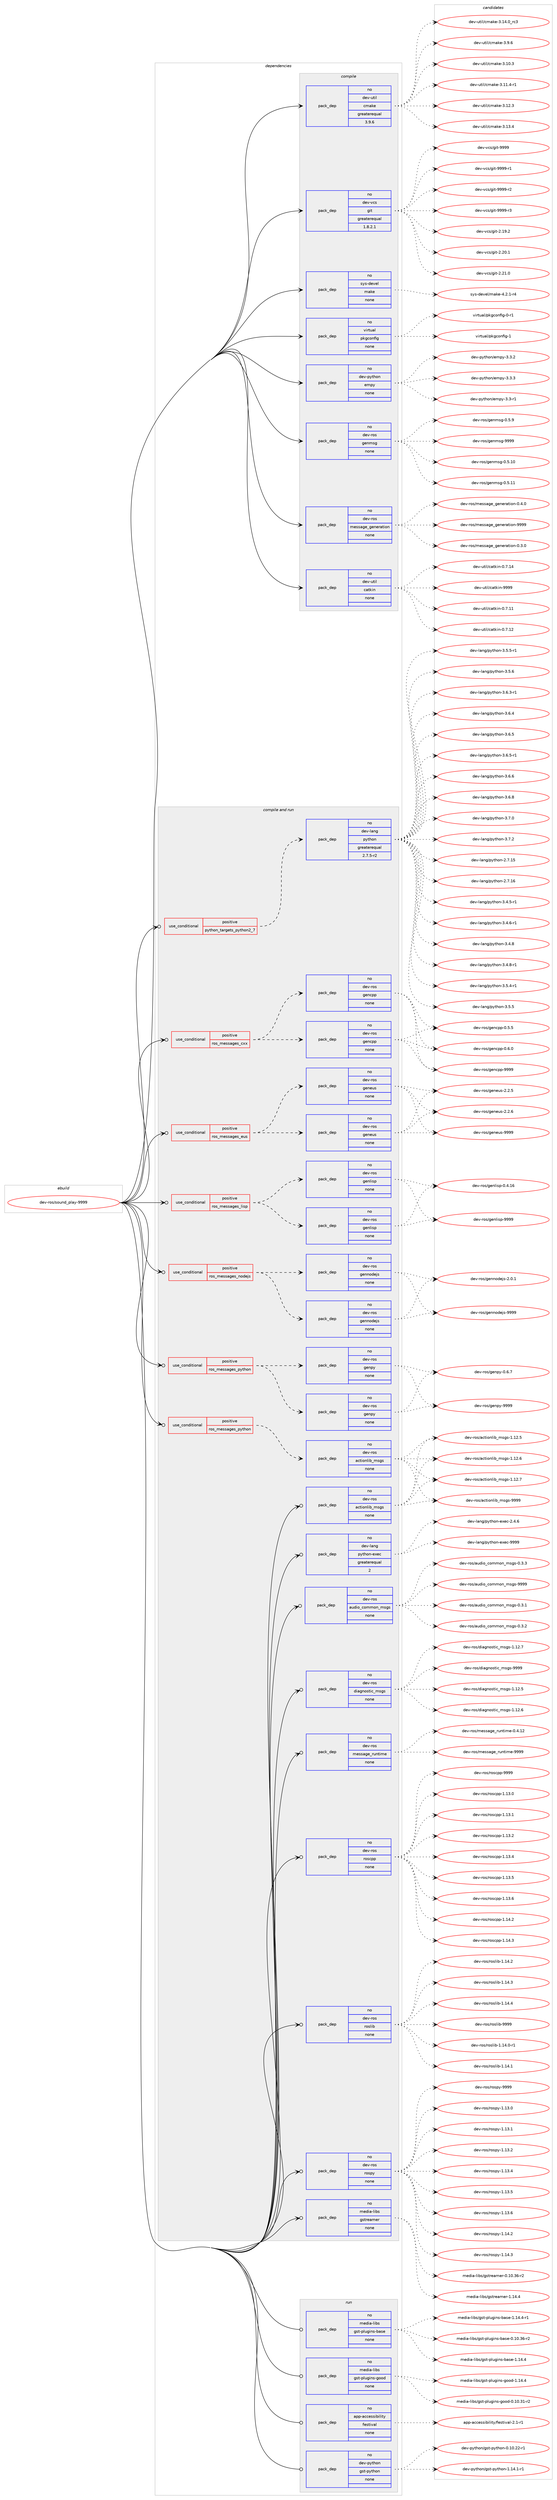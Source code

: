 digraph prolog {

# *************
# Graph options
# *************

newrank=true;
concentrate=true;
compound=true;
graph [rankdir=LR,fontname=Helvetica,fontsize=10,ranksep=1.5];#, ranksep=2.5, nodesep=0.2];
edge  [arrowhead=vee];
node  [fontname=Helvetica,fontsize=10];

# **********
# The ebuild
# **********

subgraph cluster_leftcol {
color=gray;
rank=same;
label=<<i>ebuild</i>>;
id [label="dev-ros/sound_play-9999", color=red, width=4, href="../dev-ros/sound_play-9999.svg"];
}

# ****************
# The dependencies
# ****************

subgraph cluster_midcol {
color=gray;
label=<<i>dependencies</i>>;
subgraph cluster_compile {
fillcolor="#eeeeee";
style=filled;
label=<<i>compile</i>>;
subgraph pack1057221 {
dependency1471338 [label=<<TABLE BORDER="0" CELLBORDER="1" CELLSPACING="0" CELLPADDING="4" WIDTH="220"><TR><TD ROWSPAN="6" CELLPADDING="30">pack_dep</TD></TR><TR><TD WIDTH="110">no</TD></TR><TR><TD>dev-python</TD></TR><TR><TD>empy</TD></TR><TR><TD>none</TD></TR><TR><TD></TD></TR></TABLE>>, shape=none, color=blue];
}
id:e -> dependency1471338:w [weight=20,style="solid",arrowhead="vee"];
subgraph pack1057222 {
dependency1471339 [label=<<TABLE BORDER="0" CELLBORDER="1" CELLSPACING="0" CELLPADDING="4" WIDTH="220"><TR><TD ROWSPAN="6" CELLPADDING="30">pack_dep</TD></TR><TR><TD WIDTH="110">no</TD></TR><TR><TD>dev-ros</TD></TR><TR><TD>genmsg</TD></TR><TR><TD>none</TD></TR><TR><TD></TD></TR></TABLE>>, shape=none, color=blue];
}
id:e -> dependency1471339:w [weight=20,style="solid",arrowhead="vee"];
subgraph pack1057223 {
dependency1471340 [label=<<TABLE BORDER="0" CELLBORDER="1" CELLSPACING="0" CELLPADDING="4" WIDTH="220"><TR><TD ROWSPAN="6" CELLPADDING="30">pack_dep</TD></TR><TR><TD WIDTH="110">no</TD></TR><TR><TD>dev-ros</TD></TR><TR><TD>message_generation</TD></TR><TR><TD>none</TD></TR><TR><TD></TD></TR></TABLE>>, shape=none, color=blue];
}
id:e -> dependency1471340:w [weight=20,style="solid",arrowhead="vee"];
subgraph pack1057224 {
dependency1471341 [label=<<TABLE BORDER="0" CELLBORDER="1" CELLSPACING="0" CELLPADDING="4" WIDTH="220"><TR><TD ROWSPAN="6" CELLPADDING="30">pack_dep</TD></TR><TR><TD WIDTH="110">no</TD></TR><TR><TD>dev-util</TD></TR><TR><TD>catkin</TD></TR><TR><TD>none</TD></TR><TR><TD></TD></TR></TABLE>>, shape=none, color=blue];
}
id:e -> dependency1471341:w [weight=20,style="solid",arrowhead="vee"];
subgraph pack1057225 {
dependency1471342 [label=<<TABLE BORDER="0" CELLBORDER="1" CELLSPACING="0" CELLPADDING="4" WIDTH="220"><TR><TD ROWSPAN="6" CELLPADDING="30">pack_dep</TD></TR><TR><TD WIDTH="110">no</TD></TR><TR><TD>dev-util</TD></TR><TR><TD>cmake</TD></TR><TR><TD>greaterequal</TD></TR><TR><TD>3.9.6</TD></TR></TABLE>>, shape=none, color=blue];
}
id:e -> dependency1471342:w [weight=20,style="solid",arrowhead="vee"];
subgraph pack1057226 {
dependency1471343 [label=<<TABLE BORDER="0" CELLBORDER="1" CELLSPACING="0" CELLPADDING="4" WIDTH="220"><TR><TD ROWSPAN="6" CELLPADDING="30">pack_dep</TD></TR><TR><TD WIDTH="110">no</TD></TR><TR><TD>dev-vcs</TD></TR><TR><TD>git</TD></TR><TR><TD>greaterequal</TD></TR><TR><TD>1.8.2.1</TD></TR></TABLE>>, shape=none, color=blue];
}
id:e -> dependency1471343:w [weight=20,style="solid",arrowhead="vee"];
subgraph pack1057227 {
dependency1471344 [label=<<TABLE BORDER="0" CELLBORDER="1" CELLSPACING="0" CELLPADDING="4" WIDTH="220"><TR><TD ROWSPAN="6" CELLPADDING="30">pack_dep</TD></TR><TR><TD WIDTH="110">no</TD></TR><TR><TD>sys-devel</TD></TR><TR><TD>make</TD></TR><TR><TD>none</TD></TR><TR><TD></TD></TR></TABLE>>, shape=none, color=blue];
}
id:e -> dependency1471344:w [weight=20,style="solid",arrowhead="vee"];
subgraph pack1057228 {
dependency1471345 [label=<<TABLE BORDER="0" CELLBORDER="1" CELLSPACING="0" CELLPADDING="4" WIDTH="220"><TR><TD ROWSPAN="6" CELLPADDING="30">pack_dep</TD></TR><TR><TD WIDTH="110">no</TD></TR><TR><TD>virtual</TD></TR><TR><TD>pkgconfig</TD></TR><TR><TD>none</TD></TR><TR><TD></TD></TR></TABLE>>, shape=none, color=blue];
}
id:e -> dependency1471345:w [weight=20,style="solid",arrowhead="vee"];
}
subgraph cluster_compileandrun {
fillcolor="#eeeeee";
style=filled;
label=<<i>compile and run</i>>;
subgraph cond390727 {
dependency1471346 [label=<<TABLE BORDER="0" CELLBORDER="1" CELLSPACING="0" CELLPADDING="4"><TR><TD ROWSPAN="3" CELLPADDING="10">use_conditional</TD></TR><TR><TD>positive</TD></TR><TR><TD>python_targets_python2_7</TD></TR></TABLE>>, shape=none, color=red];
subgraph pack1057229 {
dependency1471347 [label=<<TABLE BORDER="0" CELLBORDER="1" CELLSPACING="0" CELLPADDING="4" WIDTH="220"><TR><TD ROWSPAN="6" CELLPADDING="30">pack_dep</TD></TR><TR><TD WIDTH="110">no</TD></TR><TR><TD>dev-lang</TD></TR><TR><TD>python</TD></TR><TR><TD>greaterequal</TD></TR><TR><TD>2.7.5-r2</TD></TR></TABLE>>, shape=none, color=blue];
}
dependency1471346:e -> dependency1471347:w [weight=20,style="dashed",arrowhead="vee"];
}
id:e -> dependency1471346:w [weight=20,style="solid",arrowhead="odotvee"];
subgraph cond390728 {
dependency1471348 [label=<<TABLE BORDER="0" CELLBORDER="1" CELLSPACING="0" CELLPADDING="4"><TR><TD ROWSPAN="3" CELLPADDING="10">use_conditional</TD></TR><TR><TD>positive</TD></TR><TR><TD>ros_messages_cxx</TD></TR></TABLE>>, shape=none, color=red];
subgraph pack1057230 {
dependency1471349 [label=<<TABLE BORDER="0" CELLBORDER="1" CELLSPACING="0" CELLPADDING="4" WIDTH="220"><TR><TD ROWSPAN="6" CELLPADDING="30">pack_dep</TD></TR><TR><TD WIDTH="110">no</TD></TR><TR><TD>dev-ros</TD></TR><TR><TD>gencpp</TD></TR><TR><TD>none</TD></TR><TR><TD></TD></TR></TABLE>>, shape=none, color=blue];
}
dependency1471348:e -> dependency1471349:w [weight=20,style="dashed",arrowhead="vee"];
subgraph pack1057231 {
dependency1471350 [label=<<TABLE BORDER="0" CELLBORDER="1" CELLSPACING="0" CELLPADDING="4" WIDTH="220"><TR><TD ROWSPAN="6" CELLPADDING="30">pack_dep</TD></TR><TR><TD WIDTH="110">no</TD></TR><TR><TD>dev-ros</TD></TR><TR><TD>gencpp</TD></TR><TR><TD>none</TD></TR><TR><TD></TD></TR></TABLE>>, shape=none, color=blue];
}
dependency1471348:e -> dependency1471350:w [weight=20,style="dashed",arrowhead="vee"];
}
id:e -> dependency1471348:w [weight=20,style="solid",arrowhead="odotvee"];
subgraph cond390729 {
dependency1471351 [label=<<TABLE BORDER="0" CELLBORDER="1" CELLSPACING="0" CELLPADDING="4"><TR><TD ROWSPAN="3" CELLPADDING="10">use_conditional</TD></TR><TR><TD>positive</TD></TR><TR><TD>ros_messages_eus</TD></TR></TABLE>>, shape=none, color=red];
subgraph pack1057232 {
dependency1471352 [label=<<TABLE BORDER="0" CELLBORDER="1" CELLSPACING="0" CELLPADDING="4" WIDTH="220"><TR><TD ROWSPAN="6" CELLPADDING="30">pack_dep</TD></TR><TR><TD WIDTH="110">no</TD></TR><TR><TD>dev-ros</TD></TR><TR><TD>geneus</TD></TR><TR><TD>none</TD></TR><TR><TD></TD></TR></TABLE>>, shape=none, color=blue];
}
dependency1471351:e -> dependency1471352:w [weight=20,style="dashed",arrowhead="vee"];
subgraph pack1057233 {
dependency1471353 [label=<<TABLE BORDER="0" CELLBORDER="1" CELLSPACING="0" CELLPADDING="4" WIDTH="220"><TR><TD ROWSPAN="6" CELLPADDING="30">pack_dep</TD></TR><TR><TD WIDTH="110">no</TD></TR><TR><TD>dev-ros</TD></TR><TR><TD>geneus</TD></TR><TR><TD>none</TD></TR><TR><TD></TD></TR></TABLE>>, shape=none, color=blue];
}
dependency1471351:e -> dependency1471353:w [weight=20,style="dashed",arrowhead="vee"];
}
id:e -> dependency1471351:w [weight=20,style="solid",arrowhead="odotvee"];
subgraph cond390730 {
dependency1471354 [label=<<TABLE BORDER="0" CELLBORDER="1" CELLSPACING="0" CELLPADDING="4"><TR><TD ROWSPAN="3" CELLPADDING="10">use_conditional</TD></TR><TR><TD>positive</TD></TR><TR><TD>ros_messages_lisp</TD></TR></TABLE>>, shape=none, color=red];
subgraph pack1057234 {
dependency1471355 [label=<<TABLE BORDER="0" CELLBORDER="1" CELLSPACING="0" CELLPADDING="4" WIDTH="220"><TR><TD ROWSPAN="6" CELLPADDING="30">pack_dep</TD></TR><TR><TD WIDTH="110">no</TD></TR><TR><TD>dev-ros</TD></TR><TR><TD>genlisp</TD></TR><TR><TD>none</TD></TR><TR><TD></TD></TR></TABLE>>, shape=none, color=blue];
}
dependency1471354:e -> dependency1471355:w [weight=20,style="dashed",arrowhead="vee"];
subgraph pack1057235 {
dependency1471356 [label=<<TABLE BORDER="0" CELLBORDER="1" CELLSPACING="0" CELLPADDING="4" WIDTH="220"><TR><TD ROWSPAN="6" CELLPADDING="30">pack_dep</TD></TR><TR><TD WIDTH="110">no</TD></TR><TR><TD>dev-ros</TD></TR><TR><TD>genlisp</TD></TR><TR><TD>none</TD></TR><TR><TD></TD></TR></TABLE>>, shape=none, color=blue];
}
dependency1471354:e -> dependency1471356:w [weight=20,style="dashed",arrowhead="vee"];
}
id:e -> dependency1471354:w [weight=20,style="solid",arrowhead="odotvee"];
subgraph cond390731 {
dependency1471357 [label=<<TABLE BORDER="0" CELLBORDER="1" CELLSPACING="0" CELLPADDING="4"><TR><TD ROWSPAN="3" CELLPADDING="10">use_conditional</TD></TR><TR><TD>positive</TD></TR><TR><TD>ros_messages_nodejs</TD></TR></TABLE>>, shape=none, color=red];
subgraph pack1057236 {
dependency1471358 [label=<<TABLE BORDER="0" CELLBORDER="1" CELLSPACING="0" CELLPADDING="4" WIDTH="220"><TR><TD ROWSPAN="6" CELLPADDING="30">pack_dep</TD></TR><TR><TD WIDTH="110">no</TD></TR><TR><TD>dev-ros</TD></TR><TR><TD>gennodejs</TD></TR><TR><TD>none</TD></TR><TR><TD></TD></TR></TABLE>>, shape=none, color=blue];
}
dependency1471357:e -> dependency1471358:w [weight=20,style="dashed",arrowhead="vee"];
subgraph pack1057237 {
dependency1471359 [label=<<TABLE BORDER="0" CELLBORDER="1" CELLSPACING="0" CELLPADDING="4" WIDTH="220"><TR><TD ROWSPAN="6" CELLPADDING="30">pack_dep</TD></TR><TR><TD WIDTH="110">no</TD></TR><TR><TD>dev-ros</TD></TR><TR><TD>gennodejs</TD></TR><TR><TD>none</TD></TR><TR><TD></TD></TR></TABLE>>, shape=none, color=blue];
}
dependency1471357:e -> dependency1471359:w [weight=20,style="dashed",arrowhead="vee"];
}
id:e -> dependency1471357:w [weight=20,style="solid",arrowhead="odotvee"];
subgraph cond390732 {
dependency1471360 [label=<<TABLE BORDER="0" CELLBORDER="1" CELLSPACING="0" CELLPADDING="4"><TR><TD ROWSPAN="3" CELLPADDING="10">use_conditional</TD></TR><TR><TD>positive</TD></TR><TR><TD>ros_messages_python</TD></TR></TABLE>>, shape=none, color=red];
subgraph pack1057238 {
dependency1471361 [label=<<TABLE BORDER="0" CELLBORDER="1" CELLSPACING="0" CELLPADDING="4" WIDTH="220"><TR><TD ROWSPAN="6" CELLPADDING="30">pack_dep</TD></TR><TR><TD WIDTH="110">no</TD></TR><TR><TD>dev-ros</TD></TR><TR><TD>actionlib_msgs</TD></TR><TR><TD>none</TD></TR><TR><TD></TD></TR></TABLE>>, shape=none, color=blue];
}
dependency1471360:e -> dependency1471361:w [weight=20,style="dashed",arrowhead="vee"];
}
id:e -> dependency1471360:w [weight=20,style="solid",arrowhead="odotvee"];
subgraph cond390733 {
dependency1471362 [label=<<TABLE BORDER="0" CELLBORDER="1" CELLSPACING="0" CELLPADDING="4"><TR><TD ROWSPAN="3" CELLPADDING="10">use_conditional</TD></TR><TR><TD>positive</TD></TR><TR><TD>ros_messages_python</TD></TR></TABLE>>, shape=none, color=red];
subgraph pack1057239 {
dependency1471363 [label=<<TABLE BORDER="0" CELLBORDER="1" CELLSPACING="0" CELLPADDING="4" WIDTH="220"><TR><TD ROWSPAN="6" CELLPADDING="30">pack_dep</TD></TR><TR><TD WIDTH="110">no</TD></TR><TR><TD>dev-ros</TD></TR><TR><TD>genpy</TD></TR><TR><TD>none</TD></TR><TR><TD></TD></TR></TABLE>>, shape=none, color=blue];
}
dependency1471362:e -> dependency1471363:w [weight=20,style="dashed",arrowhead="vee"];
subgraph pack1057240 {
dependency1471364 [label=<<TABLE BORDER="0" CELLBORDER="1" CELLSPACING="0" CELLPADDING="4" WIDTH="220"><TR><TD ROWSPAN="6" CELLPADDING="30">pack_dep</TD></TR><TR><TD WIDTH="110">no</TD></TR><TR><TD>dev-ros</TD></TR><TR><TD>genpy</TD></TR><TR><TD>none</TD></TR><TR><TD></TD></TR></TABLE>>, shape=none, color=blue];
}
dependency1471362:e -> dependency1471364:w [weight=20,style="dashed",arrowhead="vee"];
}
id:e -> dependency1471362:w [weight=20,style="solid",arrowhead="odotvee"];
subgraph pack1057241 {
dependency1471365 [label=<<TABLE BORDER="0" CELLBORDER="1" CELLSPACING="0" CELLPADDING="4" WIDTH="220"><TR><TD ROWSPAN="6" CELLPADDING="30">pack_dep</TD></TR><TR><TD WIDTH="110">no</TD></TR><TR><TD>dev-lang</TD></TR><TR><TD>python-exec</TD></TR><TR><TD>greaterequal</TD></TR><TR><TD>2</TD></TR></TABLE>>, shape=none, color=blue];
}
id:e -> dependency1471365:w [weight=20,style="solid",arrowhead="odotvee"];
subgraph pack1057242 {
dependency1471366 [label=<<TABLE BORDER="0" CELLBORDER="1" CELLSPACING="0" CELLPADDING="4" WIDTH="220"><TR><TD ROWSPAN="6" CELLPADDING="30">pack_dep</TD></TR><TR><TD WIDTH="110">no</TD></TR><TR><TD>dev-ros</TD></TR><TR><TD>actionlib_msgs</TD></TR><TR><TD>none</TD></TR><TR><TD></TD></TR></TABLE>>, shape=none, color=blue];
}
id:e -> dependency1471366:w [weight=20,style="solid",arrowhead="odotvee"];
subgraph pack1057243 {
dependency1471367 [label=<<TABLE BORDER="0" CELLBORDER="1" CELLSPACING="0" CELLPADDING="4" WIDTH="220"><TR><TD ROWSPAN="6" CELLPADDING="30">pack_dep</TD></TR><TR><TD WIDTH="110">no</TD></TR><TR><TD>dev-ros</TD></TR><TR><TD>audio_common_msgs</TD></TR><TR><TD>none</TD></TR><TR><TD></TD></TR></TABLE>>, shape=none, color=blue];
}
id:e -> dependency1471367:w [weight=20,style="solid",arrowhead="odotvee"];
subgraph pack1057244 {
dependency1471368 [label=<<TABLE BORDER="0" CELLBORDER="1" CELLSPACING="0" CELLPADDING="4" WIDTH="220"><TR><TD ROWSPAN="6" CELLPADDING="30">pack_dep</TD></TR><TR><TD WIDTH="110">no</TD></TR><TR><TD>dev-ros</TD></TR><TR><TD>diagnostic_msgs</TD></TR><TR><TD>none</TD></TR><TR><TD></TD></TR></TABLE>>, shape=none, color=blue];
}
id:e -> dependency1471368:w [weight=20,style="solid",arrowhead="odotvee"];
subgraph pack1057245 {
dependency1471369 [label=<<TABLE BORDER="0" CELLBORDER="1" CELLSPACING="0" CELLPADDING="4" WIDTH="220"><TR><TD ROWSPAN="6" CELLPADDING="30">pack_dep</TD></TR><TR><TD WIDTH="110">no</TD></TR><TR><TD>dev-ros</TD></TR><TR><TD>message_runtime</TD></TR><TR><TD>none</TD></TR><TR><TD></TD></TR></TABLE>>, shape=none, color=blue];
}
id:e -> dependency1471369:w [weight=20,style="solid",arrowhead="odotvee"];
subgraph pack1057246 {
dependency1471370 [label=<<TABLE BORDER="0" CELLBORDER="1" CELLSPACING="0" CELLPADDING="4" WIDTH="220"><TR><TD ROWSPAN="6" CELLPADDING="30">pack_dep</TD></TR><TR><TD WIDTH="110">no</TD></TR><TR><TD>dev-ros</TD></TR><TR><TD>roscpp</TD></TR><TR><TD>none</TD></TR><TR><TD></TD></TR></TABLE>>, shape=none, color=blue];
}
id:e -> dependency1471370:w [weight=20,style="solid",arrowhead="odotvee"];
subgraph pack1057247 {
dependency1471371 [label=<<TABLE BORDER="0" CELLBORDER="1" CELLSPACING="0" CELLPADDING="4" WIDTH="220"><TR><TD ROWSPAN="6" CELLPADDING="30">pack_dep</TD></TR><TR><TD WIDTH="110">no</TD></TR><TR><TD>dev-ros</TD></TR><TR><TD>roslib</TD></TR><TR><TD>none</TD></TR><TR><TD></TD></TR></TABLE>>, shape=none, color=blue];
}
id:e -> dependency1471371:w [weight=20,style="solid",arrowhead="odotvee"];
subgraph pack1057248 {
dependency1471372 [label=<<TABLE BORDER="0" CELLBORDER="1" CELLSPACING="0" CELLPADDING="4" WIDTH="220"><TR><TD ROWSPAN="6" CELLPADDING="30">pack_dep</TD></TR><TR><TD WIDTH="110">no</TD></TR><TR><TD>dev-ros</TD></TR><TR><TD>rospy</TD></TR><TR><TD>none</TD></TR><TR><TD></TD></TR></TABLE>>, shape=none, color=blue];
}
id:e -> dependency1471372:w [weight=20,style="solid",arrowhead="odotvee"];
subgraph pack1057249 {
dependency1471373 [label=<<TABLE BORDER="0" CELLBORDER="1" CELLSPACING="0" CELLPADDING="4" WIDTH="220"><TR><TD ROWSPAN="6" CELLPADDING="30">pack_dep</TD></TR><TR><TD WIDTH="110">no</TD></TR><TR><TD>media-libs</TD></TR><TR><TD>gstreamer</TD></TR><TR><TD>none</TD></TR><TR><TD></TD></TR></TABLE>>, shape=none, color=blue];
}
id:e -> dependency1471373:w [weight=20,style="solid",arrowhead="odotvee"];
}
subgraph cluster_run {
fillcolor="#eeeeee";
style=filled;
label=<<i>run</i>>;
subgraph pack1057250 {
dependency1471374 [label=<<TABLE BORDER="0" CELLBORDER="1" CELLSPACING="0" CELLPADDING="4" WIDTH="220"><TR><TD ROWSPAN="6" CELLPADDING="30">pack_dep</TD></TR><TR><TD WIDTH="110">no</TD></TR><TR><TD>app-accessibility</TD></TR><TR><TD>festival</TD></TR><TR><TD>none</TD></TR><TR><TD></TD></TR></TABLE>>, shape=none, color=blue];
}
id:e -> dependency1471374:w [weight=20,style="solid",arrowhead="odot"];
subgraph pack1057251 {
dependency1471375 [label=<<TABLE BORDER="0" CELLBORDER="1" CELLSPACING="0" CELLPADDING="4" WIDTH="220"><TR><TD ROWSPAN="6" CELLPADDING="30">pack_dep</TD></TR><TR><TD WIDTH="110">no</TD></TR><TR><TD>dev-python</TD></TR><TR><TD>gst-python</TD></TR><TR><TD>none</TD></TR><TR><TD></TD></TR></TABLE>>, shape=none, color=blue];
}
id:e -> dependency1471375:w [weight=20,style="solid",arrowhead="odot"];
subgraph pack1057252 {
dependency1471376 [label=<<TABLE BORDER="0" CELLBORDER="1" CELLSPACING="0" CELLPADDING="4" WIDTH="220"><TR><TD ROWSPAN="6" CELLPADDING="30">pack_dep</TD></TR><TR><TD WIDTH="110">no</TD></TR><TR><TD>media-libs</TD></TR><TR><TD>gst-plugins-base</TD></TR><TR><TD>none</TD></TR><TR><TD></TD></TR></TABLE>>, shape=none, color=blue];
}
id:e -> dependency1471376:w [weight=20,style="solid",arrowhead="odot"];
subgraph pack1057253 {
dependency1471377 [label=<<TABLE BORDER="0" CELLBORDER="1" CELLSPACING="0" CELLPADDING="4" WIDTH="220"><TR><TD ROWSPAN="6" CELLPADDING="30">pack_dep</TD></TR><TR><TD WIDTH="110">no</TD></TR><TR><TD>media-libs</TD></TR><TR><TD>gst-plugins-good</TD></TR><TR><TD>none</TD></TR><TR><TD></TD></TR></TABLE>>, shape=none, color=blue];
}
id:e -> dependency1471377:w [weight=20,style="solid",arrowhead="odot"];
}
}

# **************
# The candidates
# **************

subgraph cluster_choices {
rank=same;
color=gray;
label=<<i>candidates</i>>;

subgraph choice1057221 {
color=black;
nodesep=1;
choice1001011184511212111610411111047101109112121455146514511449 [label="dev-python/empy-3.3-r1", color=red, width=4,href="../dev-python/empy-3.3-r1.svg"];
choice1001011184511212111610411111047101109112121455146514650 [label="dev-python/empy-3.3.2", color=red, width=4,href="../dev-python/empy-3.3.2.svg"];
choice1001011184511212111610411111047101109112121455146514651 [label="dev-python/empy-3.3.3", color=red, width=4,href="../dev-python/empy-3.3.3.svg"];
dependency1471338:e -> choice1001011184511212111610411111047101109112121455146514511449:w [style=dotted,weight="100"];
dependency1471338:e -> choice1001011184511212111610411111047101109112121455146514650:w [style=dotted,weight="100"];
dependency1471338:e -> choice1001011184511212111610411111047101109112121455146514651:w [style=dotted,weight="100"];
}
subgraph choice1057222 {
color=black;
nodesep=1;
choice100101118451141111154710310111010911510345484653464948 [label="dev-ros/genmsg-0.5.10", color=red, width=4,href="../dev-ros/genmsg-0.5.10.svg"];
choice100101118451141111154710310111010911510345484653464949 [label="dev-ros/genmsg-0.5.11", color=red, width=4,href="../dev-ros/genmsg-0.5.11.svg"];
choice1001011184511411111547103101110109115103454846534657 [label="dev-ros/genmsg-0.5.9", color=red, width=4,href="../dev-ros/genmsg-0.5.9.svg"];
choice10010111845114111115471031011101091151034557575757 [label="dev-ros/genmsg-9999", color=red, width=4,href="../dev-ros/genmsg-9999.svg"];
dependency1471339:e -> choice100101118451141111154710310111010911510345484653464948:w [style=dotted,weight="100"];
dependency1471339:e -> choice100101118451141111154710310111010911510345484653464949:w [style=dotted,weight="100"];
dependency1471339:e -> choice1001011184511411111547103101110109115103454846534657:w [style=dotted,weight="100"];
dependency1471339:e -> choice10010111845114111115471031011101091151034557575757:w [style=dotted,weight="100"];
}
subgraph choice1057223 {
color=black;
nodesep=1;
choice1001011184511411111547109101115115971031019510310111010111497116105111110454846514648 [label="dev-ros/message_generation-0.3.0", color=red, width=4,href="../dev-ros/message_generation-0.3.0.svg"];
choice1001011184511411111547109101115115971031019510310111010111497116105111110454846524648 [label="dev-ros/message_generation-0.4.0", color=red, width=4,href="../dev-ros/message_generation-0.4.0.svg"];
choice10010111845114111115471091011151159710310195103101110101114971161051111104557575757 [label="dev-ros/message_generation-9999", color=red, width=4,href="../dev-ros/message_generation-9999.svg"];
dependency1471340:e -> choice1001011184511411111547109101115115971031019510310111010111497116105111110454846514648:w [style=dotted,weight="100"];
dependency1471340:e -> choice1001011184511411111547109101115115971031019510310111010111497116105111110454846524648:w [style=dotted,weight="100"];
dependency1471340:e -> choice10010111845114111115471091011151159710310195103101110101114971161051111104557575757:w [style=dotted,weight="100"];
}
subgraph choice1057224 {
color=black;
nodesep=1;
choice1001011184511711610510847999711610710511045484655464949 [label="dev-util/catkin-0.7.11", color=red, width=4,href="../dev-util/catkin-0.7.11.svg"];
choice1001011184511711610510847999711610710511045484655464950 [label="dev-util/catkin-0.7.12", color=red, width=4,href="../dev-util/catkin-0.7.12.svg"];
choice1001011184511711610510847999711610710511045484655464952 [label="dev-util/catkin-0.7.14", color=red, width=4,href="../dev-util/catkin-0.7.14.svg"];
choice100101118451171161051084799971161071051104557575757 [label="dev-util/catkin-9999", color=red, width=4,href="../dev-util/catkin-9999.svg"];
dependency1471341:e -> choice1001011184511711610510847999711610710511045484655464949:w [style=dotted,weight="100"];
dependency1471341:e -> choice1001011184511711610510847999711610710511045484655464950:w [style=dotted,weight="100"];
dependency1471341:e -> choice1001011184511711610510847999711610710511045484655464952:w [style=dotted,weight="100"];
dependency1471341:e -> choice100101118451171161051084799971161071051104557575757:w [style=dotted,weight="100"];
}
subgraph choice1057225 {
color=black;
nodesep=1;
choice1001011184511711610510847991099710710145514649484651 [label="dev-util/cmake-3.10.3", color=red, width=4,href="../dev-util/cmake-3.10.3.svg"];
choice10010111845117116105108479910997107101455146494946524511449 [label="dev-util/cmake-3.11.4-r1", color=red, width=4,href="../dev-util/cmake-3.11.4-r1.svg"];
choice1001011184511711610510847991099710710145514649504651 [label="dev-util/cmake-3.12.3", color=red, width=4,href="../dev-util/cmake-3.12.3.svg"];
choice1001011184511711610510847991099710710145514649514652 [label="dev-util/cmake-3.13.4", color=red, width=4,href="../dev-util/cmake-3.13.4.svg"];
choice1001011184511711610510847991099710710145514649524648951149951 [label="dev-util/cmake-3.14.0_rc3", color=red, width=4,href="../dev-util/cmake-3.14.0_rc3.svg"];
choice10010111845117116105108479910997107101455146574654 [label="dev-util/cmake-3.9.6", color=red, width=4,href="../dev-util/cmake-3.9.6.svg"];
dependency1471342:e -> choice1001011184511711610510847991099710710145514649484651:w [style=dotted,weight="100"];
dependency1471342:e -> choice10010111845117116105108479910997107101455146494946524511449:w [style=dotted,weight="100"];
dependency1471342:e -> choice1001011184511711610510847991099710710145514649504651:w [style=dotted,weight="100"];
dependency1471342:e -> choice1001011184511711610510847991099710710145514649514652:w [style=dotted,weight="100"];
dependency1471342:e -> choice1001011184511711610510847991099710710145514649524648951149951:w [style=dotted,weight="100"];
dependency1471342:e -> choice10010111845117116105108479910997107101455146574654:w [style=dotted,weight="100"];
}
subgraph choice1057226 {
color=black;
nodesep=1;
choice10010111845118991154710310511645504649574650 [label="dev-vcs/git-2.19.2", color=red, width=4,href="../dev-vcs/git-2.19.2.svg"];
choice10010111845118991154710310511645504650484649 [label="dev-vcs/git-2.20.1", color=red, width=4,href="../dev-vcs/git-2.20.1.svg"];
choice10010111845118991154710310511645504650494648 [label="dev-vcs/git-2.21.0", color=red, width=4,href="../dev-vcs/git-2.21.0.svg"];
choice1001011184511899115471031051164557575757 [label="dev-vcs/git-9999", color=red, width=4,href="../dev-vcs/git-9999.svg"];
choice10010111845118991154710310511645575757574511449 [label="dev-vcs/git-9999-r1", color=red, width=4,href="../dev-vcs/git-9999-r1.svg"];
choice10010111845118991154710310511645575757574511450 [label="dev-vcs/git-9999-r2", color=red, width=4,href="../dev-vcs/git-9999-r2.svg"];
choice10010111845118991154710310511645575757574511451 [label="dev-vcs/git-9999-r3", color=red, width=4,href="../dev-vcs/git-9999-r3.svg"];
dependency1471343:e -> choice10010111845118991154710310511645504649574650:w [style=dotted,weight="100"];
dependency1471343:e -> choice10010111845118991154710310511645504650484649:w [style=dotted,weight="100"];
dependency1471343:e -> choice10010111845118991154710310511645504650494648:w [style=dotted,weight="100"];
dependency1471343:e -> choice1001011184511899115471031051164557575757:w [style=dotted,weight="100"];
dependency1471343:e -> choice10010111845118991154710310511645575757574511449:w [style=dotted,weight="100"];
dependency1471343:e -> choice10010111845118991154710310511645575757574511450:w [style=dotted,weight="100"];
dependency1471343:e -> choice10010111845118991154710310511645575757574511451:w [style=dotted,weight="100"];
}
subgraph choice1057227 {
color=black;
nodesep=1;
choice1151211154510010111810110847109971071014552465046494511452 [label="sys-devel/make-4.2.1-r4", color=red, width=4,href="../sys-devel/make-4.2.1-r4.svg"];
dependency1471344:e -> choice1151211154510010111810110847109971071014552465046494511452:w [style=dotted,weight="100"];
}
subgraph choice1057228 {
color=black;
nodesep=1;
choice11810511411611797108471121071039911111010210510345484511449 [label="virtual/pkgconfig-0-r1", color=red, width=4,href="../virtual/pkgconfig-0-r1.svg"];
choice1181051141161179710847112107103991111101021051034549 [label="virtual/pkgconfig-1", color=red, width=4,href="../virtual/pkgconfig-1.svg"];
dependency1471345:e -> choice11810511411611797108471121071039911111010210510345484511449:w [style=dotted,weight="100"];
dependency1471345:e -> choice1181051141161179710847112107103991111101021051034549:w [style=dotted,weight="100"];
}
subgraph choice1057229 {
color=black;
nodesep=1;
choice10010111845108971101034711212111610411111045504655464953 [label="dev-lang/python-2.7.15", color=red, width=4,href="../dev-lang/python-2.7.15.svg"];
choice10010111845108971101034711212111610411111045504655464954 [label="dev-lang/python-2.7.16", color=red, width=4,href="../dev-lang/python-2.7.16.svg"];
choice1001011184510897110103471121211161041111104551465246534511449 [label="dev-lang/python-3.4.5-r1", color=red, width=4,href="../dev-lang/python-3.4.5-r1.svg"];
choice1001011184510897110103471121211161041111104551465246544511449 [label="dev-lang/python-3.4.6-r1", color=red, width=4,href="../dev-lang/python-3.4.6-r1.svg"];
choice100101118451089711010347112121116104111110455146524656 [label="dev-lang/python-3.4.8", color=red, width=4,href="../dev-lang/python-3.4.8.svg"];
choice1001011184510897110103471121211161041111104551465246564511449 [label="dev-lang/python-3.4.8-r1", color=red, width=4,href="../dev-lang/python-3.4.8-r1.svg"];
choice1001011184510897110103471121211161041111104551465346524511449 [label="dev-lang/python-3.5.4-r1", color=red, width=4,href="../dev-lang/python-3.5.4-r1.svg"];
choice100101118451089711010347112121116104111110455146534653 [label="dev-lang/python-3.5.5", color=red, width=4,href="../dev-lang/python-3.5.5.svg"];
choice1001011184510897110103471121211161041111104551465346534511449 [label="dev-lang/python-3.5.5-r1", color=red, width=4,href="../dev-lang/python-3.5.5-r1.svg"];
choice100101118451089711010347112121116104111110455146534654 [label="dev-lang/python-3.5.6", color=red, width=4,href="../dev-lang/python-3.5.6.svg"];
choice1001011184510897110103471121211161041111104551465446514511449 [label="dev-lang/python-3.6.3-r1", color=red, width=4,href="../dev-lang/python-3.6.3-r1.svg"];
choice100101118451089711010347112121116104111110455146544652 [label="dev-lang/python-3.6.4", color=red, width=4,href="../dev-lang/python-3.6.4.svg"];
choice100101118451089711010347112121116104111110455146544653 [label="dev-lang/python-3.6.5", color=red, width=4,href="../dev-lang/python-3.6.5.svg"];
choice1001011184510897110103471121211161041111104551465446534511449 [label="dev-lang/python-3.6.5-r1", color=red, width=4,href="../dev-lang/python-3.6.5-r1.svg"];
choice100101118451089711010347112121116104111110455146544654 [label="dev-lang/python-3.6.6", color=red, width=4,href="../dev-lang/python-3.6.6.svg"];
choice100101118451089711010347112121116104111110455146544656 [label="dev-lang/python-3.6.8", color=red, width=4,href="../dev-lang/python-3.6.8.svg"];
choice100101118451089711010347112121116104111110455146554648 [label="dev-lang/python-3.7.0", color=red, width=4,href="../dev-lang/python-3.7.0.svg"];
choice100101118451089711010347112121116104111110455146554650 [label="dev-lang/python-3.7.2", color=red, width=4,href="../dev-lang/python-3.7.2.svg"];
dependency1471347:e -> choice10010111845108971101034711212111610411111045504655464953:w [style=dotted,weight="100"];
dependency1471347:e -> choice10010111845108971101034711212111610411111045504655464954:w [style=dotted,weight="100"];
dependency1471347:e -> choice1001011184510897110103471121211161041111104551465246534511449:w [style=dotted,weight="100"];
dependency1471347:e -> choice1001011184510897110103471121211161041111104551465246544511449:w [style=dotted,weight="100"];
dependency1471347:e -> choice100101118451089711010347112121116104111110455146524656:w [style=dotted,weight="100"];
dependency1471347:e -> choice1001011184510897110103471121211161041111104551465246564511449:w [style=dotted,weight="100"];
dependency1471347:e -> choice1001011184510897110103471121211161041111104551465346524511449:w [style=dotted,weight="100"];
dependency1471347:e -> choice100101118451089711010347112121116104111110455146534653:w [style=dotted,weight="100"];
dependency1471347:e -> choice1001011184510897110103471121211161041111104551465346534511449:w [style=dotted,weight="100"];
dependency1471347:e -> choice100101118451089711010347112121116104111110455146534654:w [style=dotted,weight="100"];
dependency1471347:e -> choice1001011184510897110103471121211161041111104551465446514511449:w [style=dotted,weight="100"];
dependency1471347:e -> choice100101118451089711010347112121116104111110455146544652:w [style=dotted,weight="100"];
dependency1471347:e -> choice100101118451089711010347112121116104111110455146544653:w [style=dotted,weight="100"];
dependency1471347:e -> choice1001011184510897110103471121211161041111104551465446534511449:w [style=dotted,weight="100"];
dependency1471347:e -> choice100101118451089711010347112121116104111110455146544654:w [style=dotted,weight="100"];
dependency1471347:e -> choice100101118451089711010347112121116104111110455146544656:w [style=dotted,weight="100"];
dependency1471347:e -> choice100101118451089711010347112121116104111110455146554648:w [style=dotted,weight="100"];
dependency1471347:e -> choice100101118451089711010347112121116104111110455146554650:w [style=dotted,weight="100"];
}
subgraph choice1057230 {
color=black;
nodesep=1;
choice100101118451141111154710310111099112112454846534653 [label="dev-ros/gencpp-0.5.5", color=red, width=4,href="../dev-ros/gencpp-0.5.5.svg"];
choice100101118451141111154710310111099112112454846544648 [label="dev-ros/gencpp-0.6.0", color=red, width=4,href="../dev-ros/gencpp-0.6.0.svg"];
choice1001011184511411111547103101110991121124557575757 [label="dev-ros/gencpp-9999", color=red, width=4,href="../dev-ros/gencpp-9999.svg"];
dependency1471349:e -> choice100101118451141111154710310111099112112454846534653:w [style=dotted,weight="100"];
dependency1471349:e -> choice100101118451141111154710310111099112112454846544648:w [style=dotted,weight="100"];
dependency1471349:e -> choice1001011184511411111547103101110991121124557575757:w [style=dotted,weight="100"];
}
subgraph choice1057231 {
color=black;
nodesep=1;
choice100101118451141111154710310111099112112454846534653 [label="dev-ros/gencpp-0.5.5", color=red, width=4,href="../dev-ros/gencpp-0.5.5.svg"];
choice100101118451141111154710310111099112112454846544648 [label="dev-ros/gencpp-0.6.0", color=red, width=4,href="../dev-ros/gencpp-0.6.0.svg"];
choice1001011184511411111547103101110991121124557575757 [label="dev-ros/gencpp-9999", color=red, width=4,href="../dev-ros/gencpp-9999.svg"];
dependency1471350:e -> choice100101118451141111154710310111099112112454846534653:w [style=dotted,weight="100"];
dependency1471350:e -> choice100101118451141111154710310111099112112454846544648:w [style=dotted,weight="100"];
dependency1471350:e -> choice1001011184511411111547103101110991121124557575757:w [style=dotted,weight="100"];
}
subgraph choice1057232 {
color=black;
nodesep=1;
choice1001011184511411111547103101110101117115455046504653 [label="dev-ros/geneus-2.2.5", color=red, width=4,href="../dev-ros/geneus-2.2.5.svg"];
choice1001011184511411111547103101110101117115455046504654 [label="dev-ros/geneus-2.2.6", color=red, width=4,href="../dev-ros/geneus-2.2.6.svg"];
choice10010111845114111115471031011101011171154557575757 [label="dev-ros/geneus-9999", color=red, width=4,href="../dev-ros/geneus-9999.svg"];
dependency1471352:e -> choice1001011184511411111547103101110101117115455046504653:w [style=dotted,weight="100"];
dependency1471352:e -> choice1001011184511411111547103101110101117115455046504654:w [style=dotted,weight="100"];
dependency1471352:e -> choice10010111845114111115471031011101011171154557575757:w [style=dotted,weight="100"];
}
subgraph choice1057233 {
color=black;
nodesep=1;
choice1001011184511411111547103101110101117115455046504653 [label="dev-ros/geneus-2.2.5", color=red, width=4,href="../dev-ros/geneus-2.2.5.svg"];
choice1001011184511411111547103101110101117115455046504654 [label="dev-ros/geneus-2.2.6", color=red, width=4,href="../dev-ros/geneus-2.2.6.svg"];
choice10010111845114111115471031011101011171154557575757 [label="dev-ros/geneus-9999", color=red, width=4,href="../dev-ros/geneus-9999.svg"];
dependency1471353:e -> choice1001011184511411111547103101110101117115455046504653:w [style=dotted,weight="100"];
dependency1471353:e -> choice1001011184511411111547103101110101117115455046504654:w [style=dotted,weight="100"];
dependency1471353:e -> choice10010111845114111115471031011101011171154557575757:w [style=dotted,weight="100"];
}
subgraph choice1057234 {
color=black;
nodesep=1;
choice100101118451141111154710310111010810511511245484652464954 [label="dev-ros/genlisp-0.4.16", color=red, width=4,href="../dev-ros/genlisp-0.4.16.svg"];
choice10010111845114111115471031011101081051151124557575757 [label="dev-ros/genlisp-9999", color=red, width=4,href="../dev-ros/genlisp-9999.svg"];
dependency1471355:e -> choice100101118451141111154710310111010810511511245484652464954:w [style=dotted,weight="100"];
dependency1471355:e -> choice10010111845114111115471031011101081051151124557575757:w [style=dotted,weight="100"];
}
subgraph choice1057235 {
color=black;
nodesep=1;
choice100101118451141111154710310111010810511511245484652464954 [label="dev-ros/genlisp-0.4.16", color=red, width=4,href="../dev-ros/genlisp-0.4.16.svg"];
choice10010111845114111115471031011101081051151124557575757 [label="dev-ros/genlisp-9999", color=red, width=4,href="../dev-ros/genlisp-9999.svg"];
dependency1471356:e -> choice100101118451141111154710310111010810511511245484652464954:w [style=dotted,weight="100"];
dependency1471356:e -> choice10010111845114111115471031011101081051151124557575757:w [style=dotted,weight="100"];
}
subgraph choice1057236 {
color=black;
nodesep=1;
choice1001011184511411111547103101110110111100101106115455046484649 [label="dev-ros/gennodejs-2.0.1", color=red, width=4,href="../dev-ros/gennodejs-2.0.1.svg"];
choice10010111845114111115471031011101101111001011061154557575757 [label="dev-ros/gennodejs-9999", color=red, width=4,href="../dev-ros/gennodejs-9999.svg"];
dependency1471358:e -> choice1001011184511411111547103101110110111100101106115455046484649:w [style=dotted,weight="100"];
dependency1471358:e -> choice10010111845114111115471031011101101111001011061154557575757:w [style=dotted,weight="100"];
}
subgraph choice1057237 {
color=black;
nodesep=1;
choice1001011184511411111547103101110110111100101106115455046484649 [label="dev-ros/gennodejs-2.0.1", color=red, width=4,href="../dev-ros/gennodejs-2.0.1.svg"];
choice10010111845114111115471031011101101111001011061154557575757 [label="dev-ros/gennodejs-9999", color=red, width=4,href="../dev-ros/gennodejs-9999.svg"];
dependency1471359:e -> choice1001011184511411111547103101110110111100101106115455046484649:w [style=dotted,weight="100"];
dependency1471359:e -> choice10010111845114111115471031011101101111001011061154557575757:w [style=dotted,weight="100"];
}
subgraph choice1057238 {
color=black;
nodesep=1;
choice10010111845114111115479799116105111110108105989510911510311545494649504653 [label="dev-ros/actionlib_msgs-1.12.5", color=red, width=4,href="../dev-ros/actionlib_msgs-1.12.5.svg"];
choice10010111845114111115479799116105111110108105989510911510311545494649504654 [label="dev-ros/actionlib_msgs-1.12.6", color=red, width=4,href="../dev-ros/actionlib_msgs-1.12.6.svg"];
choice10010111845114111115479799116105111110108105989510911510311545494649504655 [label="dev-ros/actionlib_msgs-1.12.7", color=red, width=4,href="../dev-ros/actionlib_msgs-1.12.7.svg"];
choice1001011184511411111547979911610511111010810598951091151031154557575757 [label="dev-ros/actionlib_msgs-9999", color=red, width=4,href="../dev-ros/actionlib_msgs-9999.svg"];
dependency1471361:e -> choice10010111845114111115479799116105111110108105989510911510311545494649504653:w [style=dotted,weight="100"];
dependency1471361:e -> choice10010111845114111115479799116105111110108105989510911510311545494649504654:w [style=dotted,weight="100"];
dependency1471361:e -> choice10010111845114111115479799116105111110108105989510911510311545494649504655:w [style=dotted,weight="100"];
dependency1471361:e -> choice1001011184511411111547979911610511111010810598951091151031154557575757:w [style=dotted,weight="100"];
}
subgraph choice1057239 {
color=black;
nodesep=1;
choice1001011184511411111547103101110112121454846544655 [label="dev-ros/genpy-0.6.7", color=red, width=4,href="../dev-ros/genpy-0.6.7.svg"];
choice10010111845114111115471031011101121214557575757 [label="dev-ros/genpy-9999", color=red, width=4,href="../dev-ros/genpy-9999.svg"];
dependency1471363:e -> choice1001011184511411111547103101110112121454846544655:w [style=dotted,weight="100"];
dependency1471363:e -> choice10010111845114111115471031011101121214557575757:w [style=dotted,weight="100"];
}
subgraph choice1057240 {
color=black;
nodesep=1;
choice1001011184511411111547103101110112121454846544655 [label="dev-ros/genpy-0.6.7", color=red, width=4,href="../dev-ros/genpy-0.6.7.svg"];
choice10010111845114111115471031011101121214557575757 [label="dev-ros/genpy-9999", color=red, width=4,href="../dev-ros/genpy-9999.svg"];
dependency1471364:e -> choice1001011184511411111547103101110112121454846544655:w [style=dotted,weight="100"];
dependency1471364:e -> choice10010111845114111115471031011101121214557575757:w [style=dotted,weight="100"];
}
subgraph choice1057241 {
color=black;
nodesep=1;
choice1001011184510897110103471121211161041111104510112010199455046524654 [label="dev-lang/python-exec-2.4.6", color=red, width=4,href="../dev-lang/python-exec-2.4.6.svg"];
choice10010111845108971101034711212111610411111045101120101994557575757 [label="dev-lang/python-exec-9999", color=red, width=4,href="../dev-lang/python-exec-9999.svg"];
dependency1471365:e -> choice1001011184510897110103471121211161041111104510112010199455046524654:w [style=dotted,weight="100"];
dependency1471365:e -> choice10010111845108971101034711212111610411111045101120101994557575757:w [style=dotted,weight="100"];
}
subgraph choice1057242 {
color=black;
nodesep=1;
choice10010111845114111115479799116105111110108105989510911510311545494649504653 [label="dev-ros/actionlib_msgs-1.12.5", color=red, width=4,href="../dev-ros/actionlib_msgs-1.12.5.svg"];
choice10010111845114111115479799116105111110108105989510911510311545494649504654 [label="dev-ros/actionlib_msgs-1.12.6", color=red, width=4,href="../dev-ros/actionlib_msgs-1.12.6.svg"];
choice10010111845114111115479799116105111110108105989510911510311545494649504655 [label="dev-ros/actionlib_msgs-1.12.7", color=red, width=4,href="../dev-ros/actionlib_msgs-1.12.7.svg"];
choice1001011184511411111547979911610511111010810598951091151031154557575757 [label="dev-ros/actionlib_msgs-9999", color=red, width=4,href="../dev-ros/actionlib_msgs-9999.svg"];
dependency1471366:e -> choice10010111845114111115479799116105111110108105989510911510311545494649504653:w [style=dotted,weight="100"];
dependency1471366:e -> choice10010111845114111115479799116105111110108105989510911510311545494649504654:w [style=dotted,weight="100"];
dependency1471366:e -> choice10010111845114111115479799116105111110108105989510911510311545494649504655:w [style=dotted,weight="100"];
dependency1471366:e -> choice1001011184511411111547979911610511111010810598951091151031154557575757:w [style=dotted,weight="100"];
}
subgraph choice1057243 {
color=black;
nodesep=1;
choice100101118451141111154797117100105111959911110910911111095109115103115454846514649 [label="dev-ros/audio_common_msgs-0.3.1", color=red, width=4,href="../dev-ros/audio_common_msgs-0.3.1.svg"];
choice100101118451141111154797117100105111959911110910911111095109115103115454846514650 [label="dev-ros/audio_common_msgs-0.3.2", color=red, width=4,href="../dev-ros/audio_common_msgs-0.3.2.svg"];
choice100101118451141111154797117100105111959911110910911111095109115103115454846514651 [label="dev-ros/audio_common_msgs-0.3.3", color=red, width=4,href="../dev-ros/audio_common_msgs-0.3.3.svg"];
choice1001011184511411111547971171001051119599111109109111110951091151031154557575757 [label="dev-ros/audio_common_msgs-9999", color=red, width=4,href="../dev-ros/audio_common_msgs-9999.svg"];
dependency1471367:e -> choice100101118451141111154797117100105111959911110910911111095109115103115454846514649:w [style=dotted,weight="100"];
dependency1471367:e -> choice100101118451141111154797117100105111959911110910911111095109115103115454846514650:w [style=dotted,weight="100"];
dependency1471367:e -> choice100101118451141111154797117100105111959911110910911111095109115103115454846514651:w [style=dotted,weight="100"];
dependency1471367:e -> choice1001011184511411111547971171001051119599111109109111110951091151031154557575757:w [style=dotted,weight="100"];
}
subgraph choice1057244 {
color=black;
nodesep=1;
choice100101118451141111154710010597103110111115116105999510911510311545494649504653 [label="dev-ros/diagnostic_msgs-1.12.5", color=red, width=4,href="../dev-ros/diagnostic_msgs-1.12.5.svg"];
choice100101118451141111154710010597103110111115116105999510911510311545494649504654 [label="dev-ros/diagnostic_msgs-1.12.6", color=red, width=4,href="../dev-ros/diagnostic_msgs-1.12.6.svg"];
choice100101118451141111154710010597103110111115116105999510911510311545494649504655 [label="dev-ros/diagnostic_msgs-1.12.7", color=red, width=4,href="../dev-ros/diagnostic_msgs-1.12.7.svg"];
choice10010111845114111115471001059710311011111511610599951091151031154557575757 [label="dev-ros/diagnostic_msgs-9999", color=red, width=4,href="../dev-ros/diagnostic_msgs-9999.svg"];
dependency1471368:e -> choice100101118451141111154710010597103110111115116105999510911510311545494649504653:w [style=dotted,weight="100"];
dependency1471368:e -> choice100101118451141111154710010597103110111115116105999510911510311545494649504654:w [style=dotted,weight="100"];
dependency1471368:e -> choice100101118451141111154710010597103110111115116105999510911510311545494649504655:w [style=dotted,weight="100"];
dependency1471368:e -> choice10010111845114111115471001059710311011111511610599951091151031154557575757:w [style=dotted,weight="100"];
}
subgraph choice1057245 {
color=black;
nodesep=1;
choice1001011184511411111547109101115115971031019511411711011610510910145484652464950 [label="dev-ros/message_runtime-0.4.12", color=red, width=4,href="../dev-ros/message_runtime-0.4.12.svg"];
choice100101118451141111154710910111511597103101951141171101161051091014557575757 [label="dev-ros/message_runtime-9999", color=red, width=4,href="../dev-ros/message_runtime-9999.svg"];
dependency1471369:e -> choice1001011184511411111547109101115115971031019511411711011610510910145484652464950:w [style=dotted,weight="100"];
dependency1471369:e -> choice100101118451141111154710910111511597103101951141171101161051091014557575757:w [style=dotted,weight="100"];
}
subgraph choice1057246 {
color=black;
nodesep=1;
choice10010111845114111115471141111159911211245494649514648 [label="dev-ros/roscpp-1.13.0", color=red, width=4,href="../dev-ros/roscpp-1.13.0.svg"];
choice10010111845114111115471141111159911211245494649514649 [label="dev-ros/roscpp-1.13.1", color=red, width=4,href="../dev-ros/roscpp-1.13.1.svg"];
choice10010111845114111115471141111159911211245494649514650 [label="dev-ros/roscpp-1.13.2", color=red, width=4,href="../dev-ros/roscpp-1.13.2.svg"];
choice10010111845114111115471141111159911211245494649514652 [label="dev-ros/roscpp-1.13.4", color=red, width=4,href="../dev-ros/roscpp-1.13.4.svg"];
choice10010111845114111115471141111159911211245494649514653 [label="dev-ros/roscpp-1.13.5", color=red, width=4,href="../dev-ros/roscpp-1.13.5.svg"];
choice10010111845114111115471141111159911211245494649514654 [label="dev-ros/roscpp-1.13.6", color=red, width=4,href="../dev-ros/roscpp-1.13.6.svg"];
choice10010111845114111115471141111159911211245494649524650 [label="dev-ros/roscpp-1.14.2", color=red, width=4,href="../dev-ros/roscpp-1.14.2.svg"];
choice10010111845114111115471141111159911211245494649524651 [label="dev-ros/roscpp-1.14.3", color=red, width=4,href="../dev-ros/roscpp-1.14.3.svg"];
choice1001011184511411111547114111115991121124557575757 [label="dev-ros/roscpp-9999", color=red, width=4,href="../dev-ros/roscpp-9999.svg"];
dependency1471370:e -> choice10010111845114111115471141111159911211245494649514648:w [style=dotted,weight="100"];
dependency1471370:e -> choice10010111845114111115471141111159911211245494649514649:w [style=dotted,weight="100"];
dependency1471370:e -> choice10010111845114111115471141111159911211245494649514650:w [style=dotted,weight="100"];
dependency1471370:e -> choice10010111845114111115471141111159911211245494649514652:w [style=dotted,weight="100"];
dependency1471370:e -> choice10010111845114111115471141111159911211245494649514653:w [style=dotted,weight="100"];
dependency1471370:e -> choice10010111845114111115471141111159911211245494649514654:w [style=dotted,weight="100"];
dependency1471370:e -> choice10010111845114111115471141111159911211245494649524650:w [style=dotted,weight="100"];
dependency1471370:e -> choice10010111845114111115471141111159911211245494649524651:w [style=dotted,weight="100"];
dependency1471370:e -> choice1001011184511411111547114111115991121124557575757:w [style=dotted,weight="100"];
}
subgraph choice1057247 {
color=black;
nodesep=1;
choice100101118451141111154711411111510810598454946495246484511449 [label="dev-ros/roslib-1.14.0-r1", color=red, width=4,href="../dev-ros/roslib-1.14.0-r1.svg"];
choice10010111845114111115471141111151081059845494649524649 [label="dev-ros/roslib-1.14.1", color=red, width=4,href="../dev-ros/roslib-1.14.1.svg"];
choice10010111845114111115471141111151081059845494649524650 [label="dev-ros/roslib-1.14.2", color=red, width=4,href="../dev-ros/roslib-1.14.2.svg"];
choice10010111845114111115471141111151081059845494649524651 [label="dev-ros/roslib-1.14.3", color=red, width=4,href="../dev-ros/roslib-1.14.3.svg"];
choice10010111845114111115471141111151081059845494649524652 [label="dev-ros/roslib-1.14.4", color=red, width=4,href="../dev-ros/roslib-1.14.4.svg"];
choice1001011184511411111547114111115108105984557575757 [label="dev-ros/roslib-9999", color=red, width=4,href="../dev-ros/roslib-9999.svg"];
dependency1471371:e -> choice100101118451141111154711411111510810598454946495246484511449:w [style=dotted,weight="100"];
dependency1471371:e -> choice10010111845114111115471141111151081059845494649524649:w [style=dotted,weight="100"];
dependency1471371:e -> choice10010111845114111115471141111151081059845494649524650:w [style=dotted,weight="100"];
dependency1471371:e -> choice10010111845114111115471141111151081059845494649524651:w [style=dotted,weight="100"];
dependency1471371:e -> choice10010111845114111115471141111151081059845494649524652:w [style=dotted,weight="100"];
dependency1471371:e -> choice1001011184511411111547114111115108105984557575757:w [style=dotted,weight="100"];
}
subgraph choice1057248 {
color=black;
nodesep=1;
choice100101118451141111154711411111511212145494649514648 [label="dev-ros/rospy-1.13.0", color=red, width=4,href="../dev-ros/rospy-1.13.0.svg"];
choice100101118451141111154711411111511212145494649514649 [label="dev-ros/rospy-1.13.1", color=red, width=4,href="../dev-ros/rospy-1.13.1.svg"];
choice100101118451141111154711411111511212145494649514650 [label="dev-ros/rospy-1.13.2", color=red, width=4,href="../dev-ros/rospy-1.13.2.svg"];
choice100101118451141111154711411111511212145494649514652 [label="dev-ros/rospy-1.13.4", color=red, width=4,href="../dev-ros/rospy-1.13.4.svg"];
choice100101118451141111154711411111511212145494649514653 [label="dev-ros/rospy-1.13.5", color=red, width=4,href="../dev-ros/rospy-1.13.5.svg"];
choice100101118451141111154711411111511212145494649514654 [label="dev-ros/rospy-1.13.6", color=red, width=4,href="../dev-ros/rospy-1.13.6.svg"];
choice100101118451141111154711411111511212145494649524650 [label="dev-ros/rospy-1.14.2", color=red, width=4,href="../dev-ros/rospy-1.14.2.svg"];
choice100101118451141111154711411111511212145494649524651 [label="dev-ros/rospy-1.14.3", color=red, width=4,href="../dev-ros/rospy-1.14.3.svg"];
choice10010111845114111115471141111151121214557575757 [label="dev-ros/rospy-9999", color=red, width=4,href="../dev-ros/rospy-9999.svg"];
dependency1471372:e -> choice100101118451141111154711411111511212145494649514648:w [style=dotted,weight="100"];
dependency1471372:e -> choice100101118451141111154711411111511212145494649514649:w [style=dotted,weight="100"];
dependency1471372:e -> choice100101118451141111154711411111511212145494649514650:w [style=dotted,weight="100"];
dependency1471372:e -> choice100101118451141111154711411111511212145494649514652:w [style=dotted,weight="100"];
dependency1471372:e -> choice100101118451141111154711411111511212145494649514653:w [style=dotted,weight="100"];
dependency1471372:e -> choice100101118451141111154711411111511212145494649514654:w [style=dotted,weight="100"];
dependency1471372:e -> choice100101118451141111154711411111511212145494649524650:w [style=dotted,weight="100"];
dependency1471372:e -> choice100101118451141111154711411111511212145494649524651:w [style=dotted,weight="100"];
dependency1471372:e -> choice10010111845114111115471141111151121214557575757:w [style=dotted,weight="100"];
}
subgraph choice1057249 {
color=black;
nodesep=1;
choice109101100105974510810598115471031151161141019710910111445484649484651544511450 [label="media-libs/gstreamer-0.10.36-r2", color=red, width=4,href="../media-libs/gstreamer-0.10.36-r2.svg"];
choice109101100105974510810598115471031151161141019710910111445494649524652 [label="media-libs/gstreamer-1.14.4", color=red, width=4,href="../media-libs/gstreamer-1.14.4.svg"];
dependency1471373:e -> choice109101100105974510810598115471031151161141019710910111445484649484651544511450:w [style=dotted,weight="100"];
dependency1471373:e -> choice109101100105974510810598115471031151161141019710910111445494649524652:w [style=dotted,weight="100"];
}
subgraph choice1057250 {
color=black;
nodesep=1;
choice9711211245979999101115115105981051081051161214710210111511610511897108455046494511449 [label="app-accessibility/festival-2.1-r1", color=red, width=4,href="../app-accessibility/festival-2.1-r1.svg"];
dependency1471374:e -> choice9711211245979999101115115105981051081051161214710210111511610511897108455046494511449:w [style=dotted,weight="100"];
}
subgraph choice1057251 {
color=black;
nodesep=1;
choice10010111845112121116104111110471031151164511212111610411111045484649484650504511449 [label="dev-python/gst-python-0.10.22-r1", color=red, width=4,href="../dev-python/gst-python-0.10.22-r1.svg"];
choice100101118451121211161041111104710311511645112121116104111110454946495246494511449 [label="dev-python/gst-python-1.14.1-r1", color=red, width=4,href="../dev-python/gst-python-1.14.1-r1.svg"];
dependency1471375:e -> choice10010111845112121116104111110471031151164511212111610411111045484649484650504511449:w [style=dotted,weight="100"];
dependency1471375:e -> choice100101118451121211161041111104710311511645112121116104111110454946495246494511449:w [style=dotted,weight="100"];
}
subgraph choice1057252 {
color=black;
nodesep=1;
choice109101100105974510810598115471031151164511210811710310511011545989711510145484649484651544511450 [label="media-libs/gst-plugins-base-0.10.36-r2", color=red, width=4,href="../media-libs/gst-plugins-base-0.10.36-r2.svg"];
choice109101100105974510810598115471031151164511210811710310511011545989711510145494649524652 [label="media-libs/gst-plugins-base-1.14.4", color=red, width=4,href="../media-libs/gst-plugins-base-1.14.4.svg"];
choice1091011001059745108105981154710311511645112108117103105110115459897115101454946495246524511449 [label="media-libs/gst-plugins-base-1.14.4-r1", color=red, width=4,href="../media-libs/gst-plugins-base-1.14.4-r1.svg"];
dependency1471376:e -> choice109101100105974510810598115471031151164511210811710310511011545989711510145484649484651544511450:w [style=dotted,weight="100"];
dependency1471376:e -> choice109101100105974510810598115471031151164511210811710310511011545989711510145494649524652:w [style=dotted,weight="100"];
dependency1471376:e -> choice1091011001059745108105981154710311511645112108117103105110115459897115101454946495246524511449:w [style=dotted,weight="100"];
}
subgraph choice1057253 {
color=black;
nodesep=1;
choice10910110010597451081059811547103115116451121081171031051101154510311111110045484649484651494511450 [label="media-libs/gst-plugins-good-0.10.31-r2", color=red, width=4,href="../media-libs/gst-plugins-good-0.10.31-r2.svg"];
choice10910110010597451081059811547103115116451121081171031051101154510311111110045494649524652 [label="media-libs/gst-plugins-good-1.14.4", color=red, width=4,href="../media-libs/gst-plugins-good-1.14.4.svg"];
dependency1471377:e -> choice10910110010597451081059811547103115116451121081171031051101154510311111110045484649484651494511450:w [style=dotted,weight="100"];
dependency1471377:e -> choice10910110010597451081059811547103115116451121081171031051101154510311111110045494649524652:w [style=dotted,weight="100"];
}
}

}
